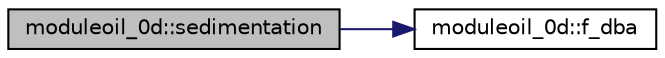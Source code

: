 digraph "moduleoil_0d::sedimentation"
{
 // LATEX_PDF_SIZE
  edge [fontname="Helvetica",fontsize="10",labelfontname="Helvetica",labelfontsize="10"];
  node [fontname="Helvetica",fontsize="10",shape=record];
  rankdir="LR";
  Node1 [label="moduleoil_0d::sedimentation",height=0.2,width=0.4,color="black", fillcolor="grey75", style="filled", fontcolor="black",tooltip=" "];
  Node1 -> Node2 [color="midnightblue",fontsize="10",style="solid",fontname="Helvetica"];
  Node2 [label="moduleoil_0d::f_dba",height=0.2,width=0.4,color="black", fillcolor="white", style="filled",URL="$namespacemoduleoil__0d.html#a4505ef2294ae0f155df322a4eac4bf20",tooltip=" "];
}
